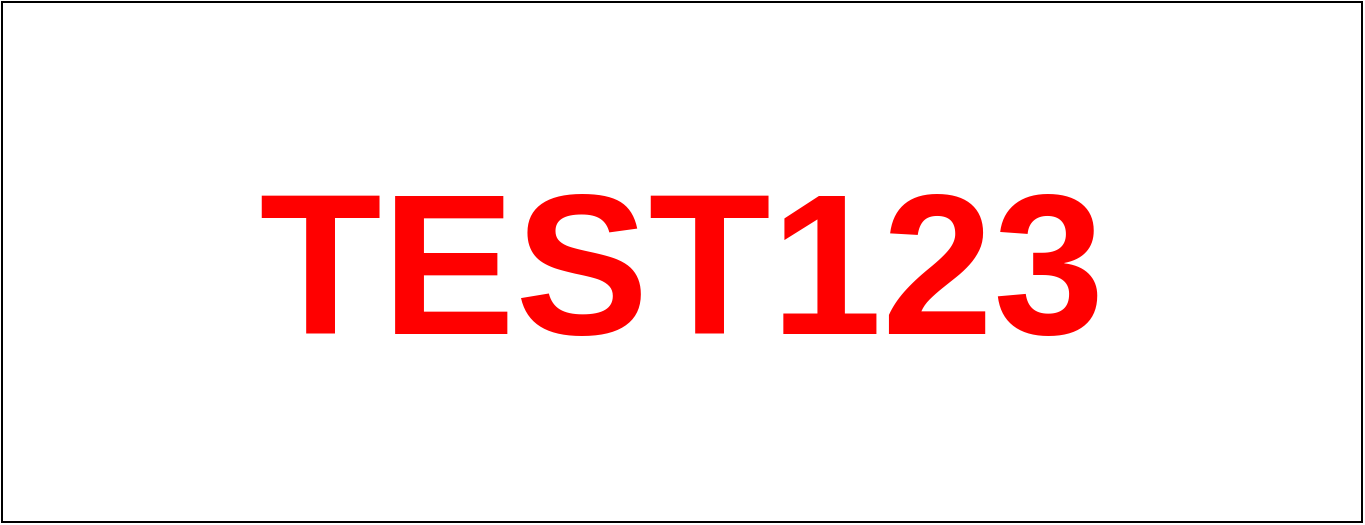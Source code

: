 <mxfile version="13.6.10"><diagram name="Page-1"><mxGraphModel dx="1556" dy="728" grid="1" gridSize="10" guides="1" tooltips="1" connect="1" arrows="1" fold="1" page="1" pageScale="1" pageWidth="850" pageHeight="1100" math="0" shadow="0"><root><mxCell id="0"/><mxCell id="1" parent="0"/><mxCell id="3" value="TEST123" style="whiteSpace=wrap;html=1;fontSize=100;fontStyle=1;fontColor=#FF0000;" vertex="1" parent="1"><mxGeometry x="110" y="10" width="680" height="260" as="geometry"/></mxCell></root></mxGraphModel></diagram></mxfile>
